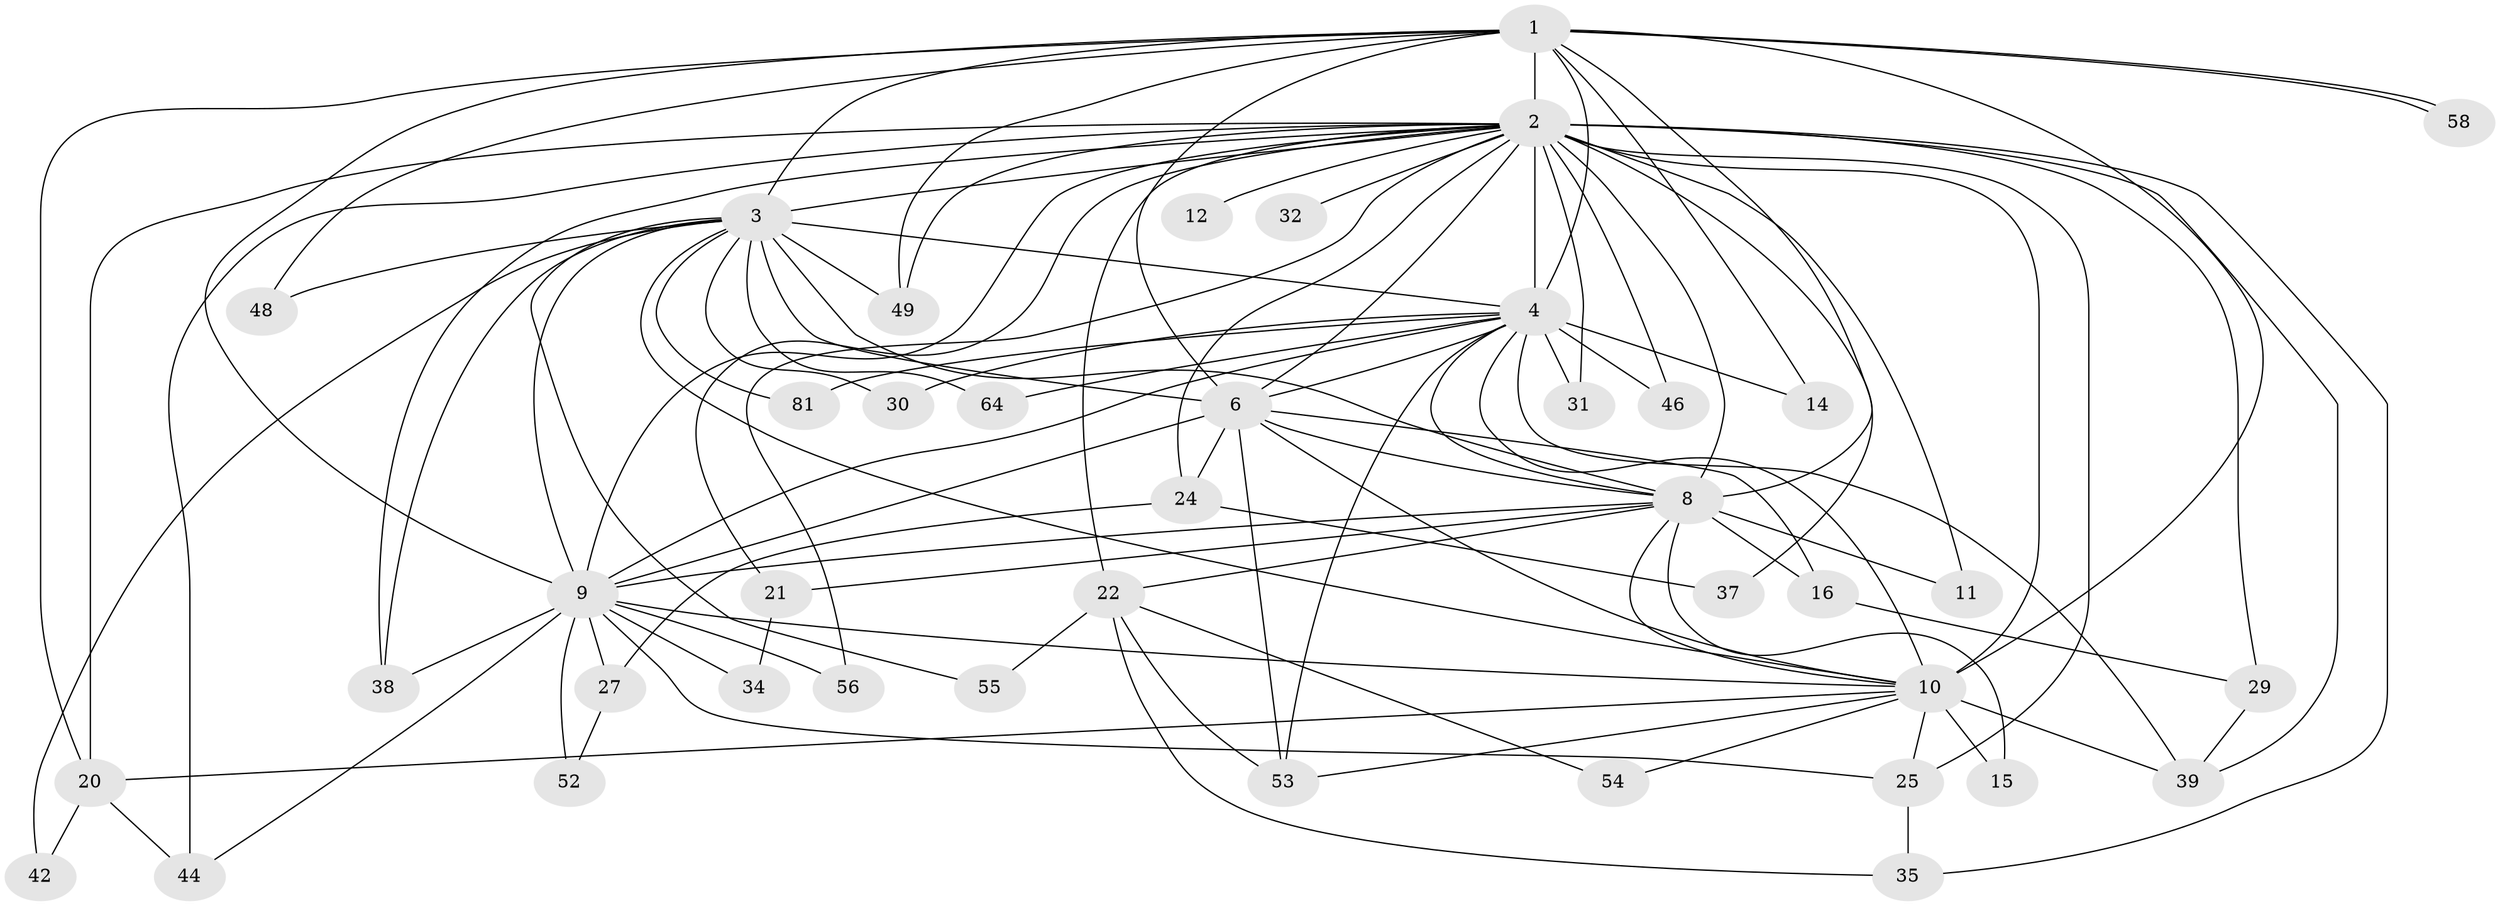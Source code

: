 // original degree distribution, {16: 0.024096385542168676, 15: 0.012048192771084338, 19: 0.024096385542168676, 21: 0.012048192771084338, 32: 0.012048192771084338, 13: 0.012048192771084338, 18: 0.012048192771084338, 23: 0.012048192771084338, 2: 0.5421686746987951, 3: 0.21686746987951808, 6: 0.012048192771084338, 7: 0.012048192771084338, 4: 0.08433734939759036, 5: 0.012048192771084338}
// Generated by graph-tools (version 1.1) at 2025/14/03/09/25 04:14:10]
// undirected, 41 vertices, 102 edges
graph export_dot {
graph [start="1"]
  node [color=gray90,style=filled];
  1;
  2 [super="+73+5"];
  3 [super="+45"];
  4;
  6;
  8;
  9;
  10 [super="+13+59+69+79+36+51+19+23"];
  11;
  12;
  14 [super="+60"];
  15;
  16;
  20 [super="+57"];
  21;
  22;
  24;
  25 [super="+47"];
  27;
  29;
  30;
  31;
  32;
  34;
  35 [super="+77"];
  37;
  38;
  39 [super="+40+61"];
  42;
  44 [super="+67"];
  46;
  48;
  49 [super="+74"];
  52;
  53 [super="+75"];
  54;
  55;
  56;
  58;
  64;
  81;
  1 -- 2 [weight=4];
  1 -- 3;
  1 -- 4;
  1 -- 6;
  1 -- 8;
  1 -- 9;
  1 -- 10;
  1 -- 14;
  1 -- 48;
  1 -- 49;
  1 -- 58;
  1 -- 58;
  1 -- 20;
  2 -- 3 [weight=4];
  2 -- 4 [weight=4];
  2 -- 6 [weight=4];
  2 -- 8 [weight=5];
  2 -- 9 [weight=5];
  2 -- 10 [weight=11];
  2 -- 11;
  2 -- 21;
  2 -- 32 [weight=2];
  2 -- 12 [weight=2];
  2 -- 20;
  2 -- 22 [weight=2];
  2 -- 24;
  2 -- 25 [weight=2];
  2 -- 29;
  2 -- 31;
  2 -- 35;
  2 -- 37;
  2 -- 38;
  2 -- 39;
  2 -- 44;
  2 -- 46;
  2 -- 49;
  2 -- 56;
  3 -- 4 [weight=2];
  3 -- 6;
  3 -- 8;
  3 -- 9;
  3 -- 10 [weight=2];
  3 -- 30;
  3 -- 38;
  3 -- 42;
  3 -- 48;
  3 -- 55;
  3 -- 64;
  3 -- 81;
  3 -- 49;
  4 -- 6;
  4 -- 8;
  4 -- 9;
  4 -- 10 [weight=2];
  4 -- 14 [weight=2];
  4 -- 30;
  4 -- 31;
  4 -- 46;
  4 -- 53;
  4 -- 64;
  4 -- 81;
  4 -- 39;
  6 -- 8;
  6 -- 9;
  6 -- 10;
  6 -- 16;
  6 -- 24;
  6 -- 53;
  8 -- 9;
  8 -- 10;
  8 -- 11;
  8 -- 15;
  8 -- 16;
  8 -- 21;
  8 -- 22;
  9 -- 10 [weight=2];
  9 -- 27;
  9 -- 34;
  9 -- 38;
  9 -- 44;
  9 -- 52;
  9 -- 56;
  9 -- 25;
  10 -- 15 [weight=2];
  10 -- 25;
  10 -- 54;
  10 -- 53;
  10 -- 39 [weight=2];
  10 -- 20;
  16 -- 29;
  20 -- 42;
  20 -- 44;
  21 -- 34;
  22 -- 54;
  22 -- 55;
  22 -- 35;
  22 -- 53;
  24 -- 27;
  24 -- 37;
  25 -- 35;
  27 -- 52;
  29 -- 39;
}

